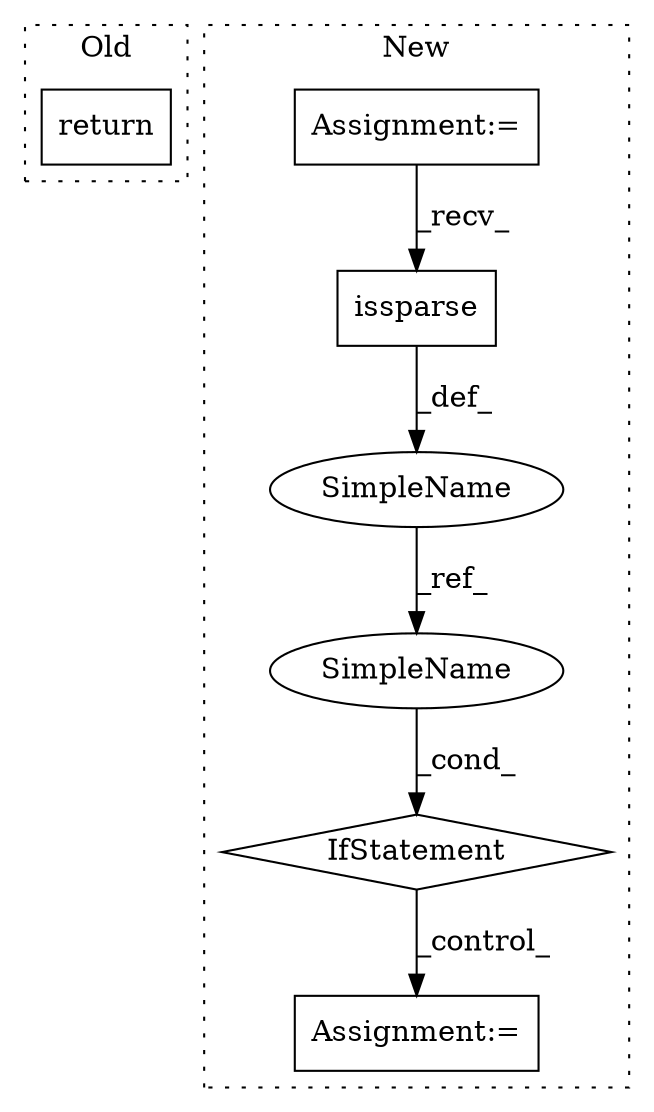 digraph G {
subgraph cluster0 {
1 [label="return" a="41" s="3504" l="7" shape="box"];
label = "Old";
style="dotted";
}
subgraph cluster1 {
2 [label="issparse" a="32" s="4129,4141" l="9,1" shape="box"];
3 [label="IfStatement" a="25" s="4148,4158" l="4,2" shape="diamond"];
4 [label="Assignment:=" a="7" s="4215" l="1" shape="box"];
5 [label="SimpleName" a="42" s="4109" l="6" shape="ellipse"];
6 [label="Assignment:=" a="7" s="3578" l="5" shape="box"];
7 [label="SimpleName" a="42" s="4152" l="6" shape="ellipse"];
label = "New";
style="dotted";
}
2 -> 5 [label="_def_"];
3 -> 4 [label="_control_"];
5 -> 7 [label="_ref_"];
6 -> 2 [label="_recv_"];
7 -> 3 [label="_cond_"];
}